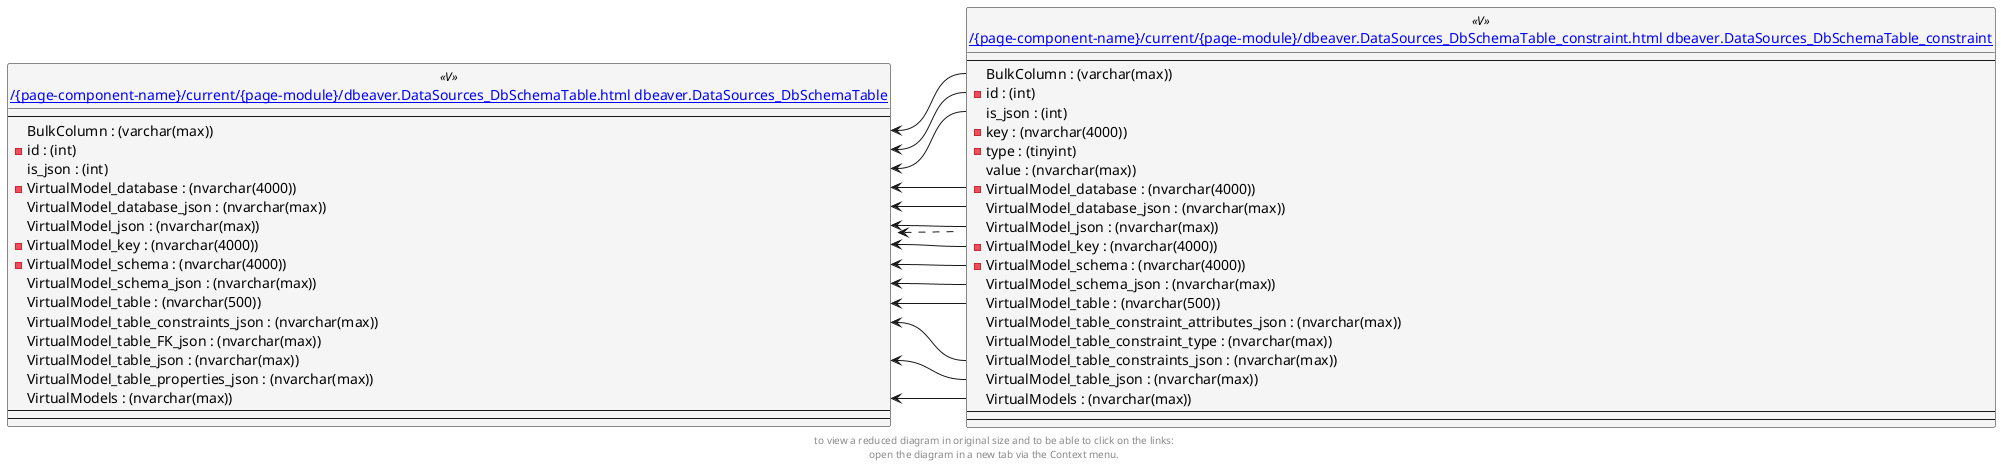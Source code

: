 @startuml
left to right direction
'top to bottom direction
hide circle
'avoide "." issues:
set namespaceSeparator none


skinparam class {
  BackgroundColor White
  BackgroundColor<<FN>> Yellow
  BackgroundColor<<FS>> Yellow
  BackgroundColor<<FT>> LightGray
  BackgroundColor<<IF>> Yellow
  BackgroundColor<<IS>> Yellow
  BackgroundColor<<P>> Aqua
  BackgroundColor<<PC>> Aqua
  BackgroundColor<<SN>> Yellow
  BackgroundColor<<SO>> SlateBlue
  BackgroundColor<<TF>> LightGray
  BackgroundColor<<TR>> Tomato
  BackgroundColor<<U>> White
  BackgroundColor<<V>> WhiteSmoke
  BackgroundColor<<X>> Aqua
}


entity "[[{site-url}/{page-component-name}/current/{page-module}/dbeaver.DataSources_DbSchemaTable.html dbeaver.DataSources_DbSchemaTable]]" as dbeaver.DataSources_DbSchemaTable << V >> {
  --
  BulkColumn : (varchar(max))
  - id : (int)
  is_json : (int)
  - VirtualModel_database : (nvarchar(4000))
  VirtualModel_database_json : (nvarchar(max))
  VirtualModel_json : (nvarchar(max))
  - VirtualModel_key : (nvarchar(4000))
  - VirtualModel_schema : (nvarchar(4000))
  VirtualModel_schema_json : (nvarchar(max))
  VirtualModel_table : (nvarchar(500))
  VirtualModel_table_constraints_json : (nvarchar(max))
  VirtualModel_table_FK_json : (nvarchar(max))
  VirtualModel_table_json : (nvarchar(max))
  VirtualModel_table_properties_json : (nvarchar(max))
  VirtualModels : (nvarchar(max))
  --
  --
}

entity "[[{site-url}/{page-component-name}/current/{page-module}/dbeaver.DataSources_DbSchemaTable_constraint.html dbeaver.DataSources_DbSchemaTable_constraint]]" as dbeaver.DataSources_DbSchemaTable_constraint << V >> {
  --
  BulkColumn : (varchar(max))
  - id : (int)
  is_json : (int)
  - key : (nvarchar(4000))
  - type : (tinyint)
  value : (nvarchar(max))
  - VirtualModel_database : (nvarchar(4000))
  VirtualModel_database_json : (nvarchar(max))
  VirtualModel_json : (nvarchar(max))
  - VirtualModel_key : (nvarchar(4000))
  - VirtualModel_schema : (nvarchar(4000))
  VirtualModel_schema_json : (nvarchar(max))
  VirtualModel_table : (nvarchar(500))
  VirtualModel_table_constraint_attributes_json : (nvarchar(max))
  VirtualModel_table_constraint_type : (nvarchar(max))
  VirtualModel_table_constraints_json : (nvarchar(max))
  VirtualModel_table_json : (nvarchar(max))
  VirtualModels : (nvarchar(max))
  --
  --
}

dbeaver.DataSources_DbSchemaTable <.. dbeaver.DataSources_DbSchemaTable_constraint
dbeaver.DataSources_DbSchemaTable::BulkColumn <-- dbeaver.DataSources_DbSchemaTable_constraint::BulkColumn
dbeaver.DataSources_DbSchemaTable::id <-- dbeaver.DataSources_DbSchemaTable_constraint::id
dbeaver.DataSources_DbSchemaTable::is_json <-- dbeaver.DataSources_DbSchemaTable_constraint::is_json
dbeaver.DataSources_DbSchemaTable::VirtualModel_database <-- dbeaver.DataSources_DbSchemaTable_constraint::VirtualModel_database
dbeaver.DataSources_DbSchemaTable::VirtualModel_database_json <-- dbeaver.DataSources_DbSchemaTable_constraint::VirtualModel_database_json
dbeaver.DataSources_DbSchemaTable::VirtualModel_json <-- dbeaver.DataSources_DbSchemaTable_constraint::VirtualModel_json
dbeaver.DataSources_DbSchemaTable::VirtualModel_key <-- dbeaver.DataSources_DbSchemaTable_constraint::VirtualModel_key
dbeaver.DataSources_DbSchemaTable::VirtualModel_schema <-- dbeaver.DataSources_DbSchemaTable_constraint::VirtualModel_schema
dbeaver.DataSources_DbSchemaTable::VirtualModel_schema_json <-- dbeaver.DataSources_DbSchemaTable_constraint::VirtualModel_schema_json
dbeaver.DataSources_DbSchemaTable::VirtualModel_table <-- dbeaver.DataSources_DbSchemaTable_constraint::VirtualModel_table
dbeaver.DataSources_DbSchemaTable::VirtualModel_table_constraints_json <-- dbeaver.DataSources_DbSchemaTable_constraint::VirtualModel_table_constraints_json
dbeaver.DataSources_DbSchemaTable::VirtualModel_table_json <-- dbeaver.DataSources_DbSchemaTable_constraint::VirtualModel_table_json
dbeaver.DataSources_DbSchemaTable::VirtualModels <-- dbeaver.DataSources_DbSchemaTable_constraint::VirtualModels
footer
to view a reduced diagram in original size and to be able to click on the links:
open the diagram in a new tab via the Context menu.
end footer

@enduml

